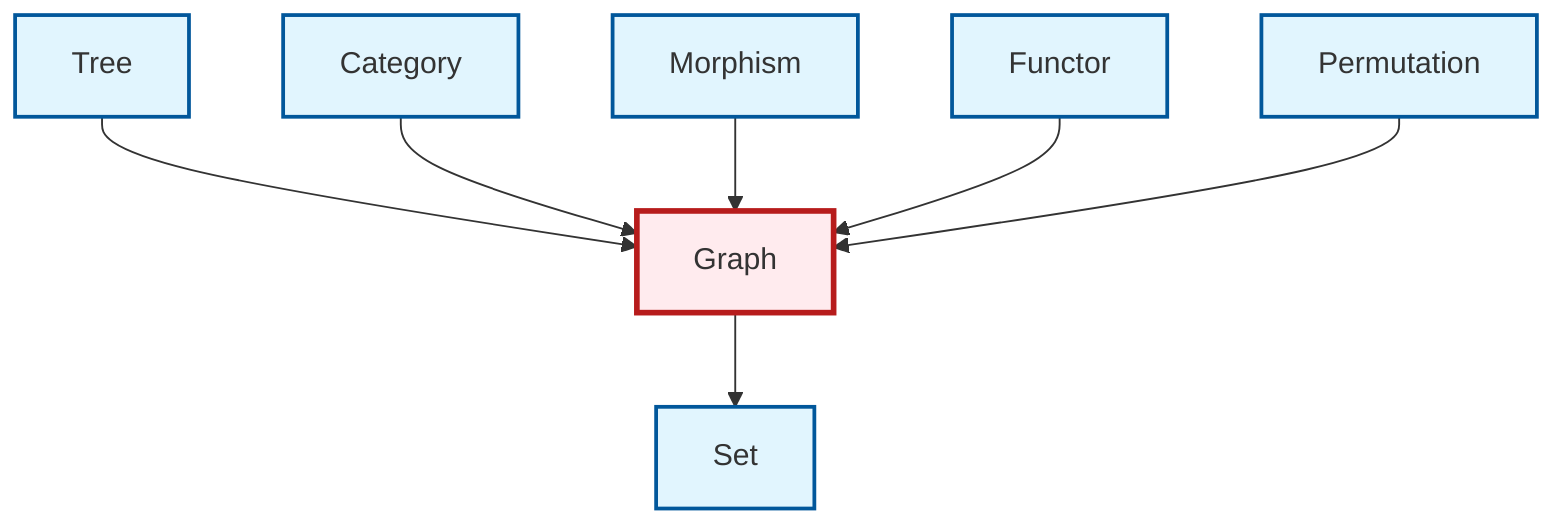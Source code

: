 graph TD
    classDef definition fill:#e1f5fe,stroke:#01579b,stroke-width:2px
    classDef theorem fill:#f3e5f5,stroke:#4a148c,stroke-width:2px
    classDef axiom fill:#fff3e0,stroke:#e65100,stroke-width:2px
    classDef example fill:#e8f5e9,stroke:#1b5e20,stroke-width:2px
    classDef current fill:#ffebee,stroke:#b71c1c,stroke-width:3px
    def-graph["Graph"]:::definition
    def-functor["Functor"]:::definition
    def-tree["Tree"]:::definition
    def-morphism["Morphism"]:::definition
    def-category["Category"]:::definition
    def-set["Set"]:::definition
    def-permutation["Permutation"]:::definition
    def-tree --> def-graph
    def-category --> def-graph
    def-morphism --> def-graph
    def-functor --> def-graph
    def-permutation --> def-graph
    def-graph --> def-set
    class def-graph current